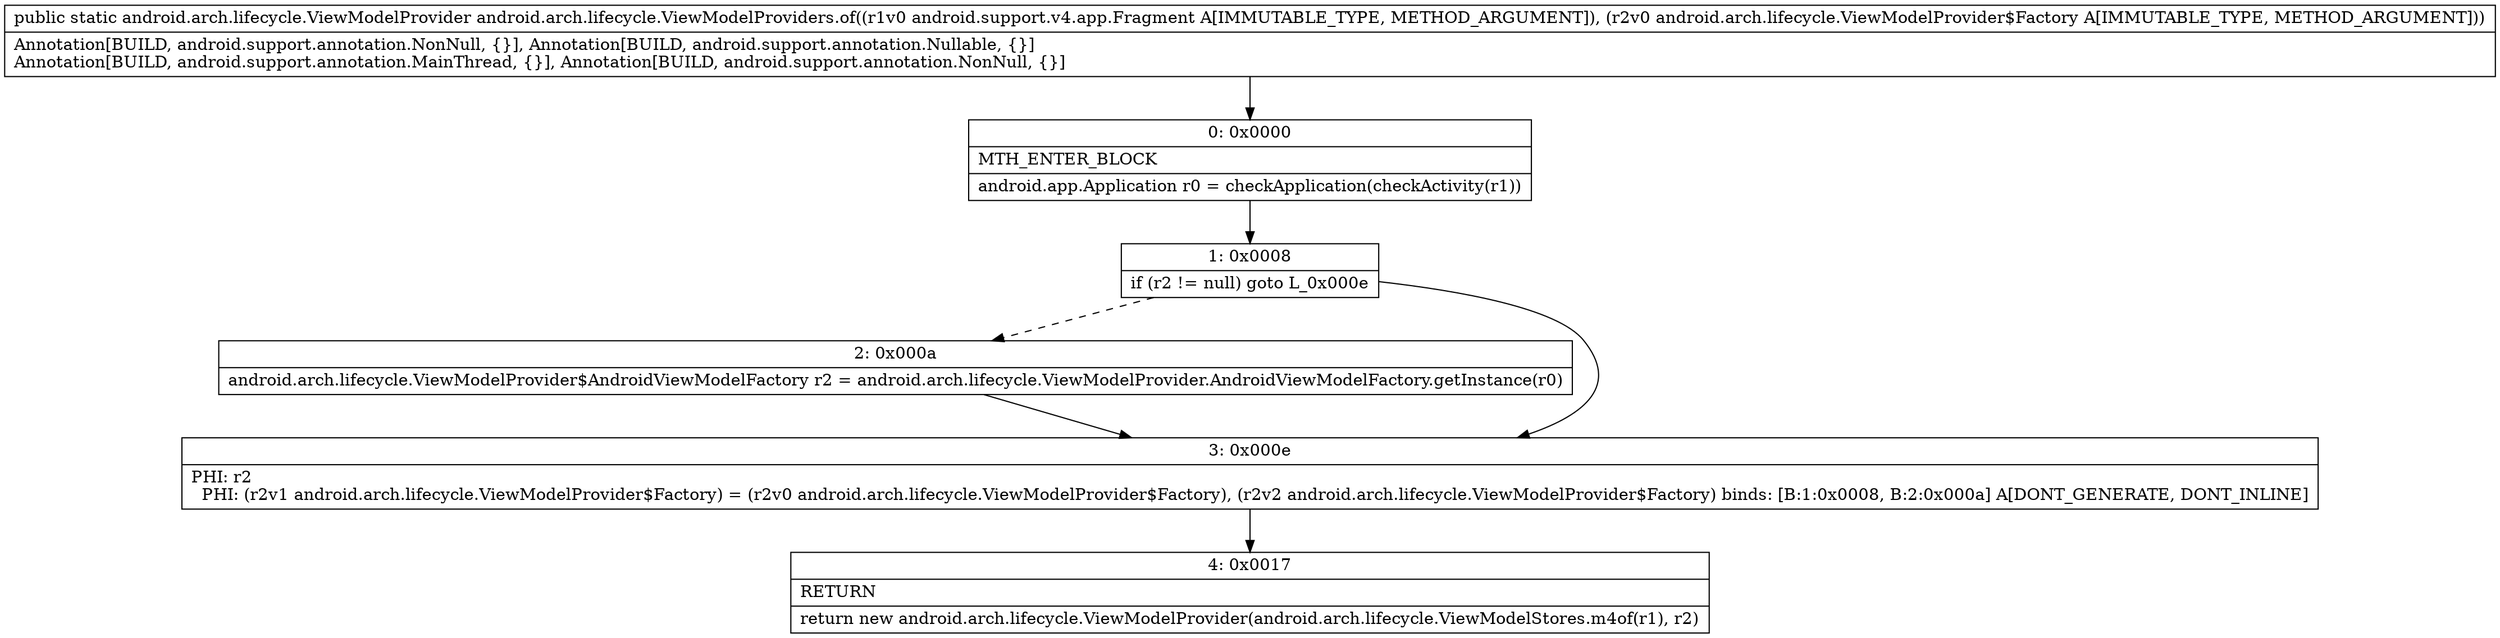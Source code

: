 digraph "CFG forandroid.arch.lifecycle.ViewModelProviders.of(Landroid\/support\/v4\/app\/Fragment;Landroid\/arch\/lifecycle\/ViewModelProvider$Factory;)Landroid\/arch\/lifecycle\/ViewModelProvider;" {
Node_0 [shape=record,label="{0\:\ 0x0000|MTH_ENTER_BLOCK\l|android.app.Application r0 = checkApplication(checkActivity(r1))\l}"];
Node_1 [shape=record,label="{1\:\ 0x0008|if (r2 != null) goto L_0x000e\l}"];
Node_2 [shape=record,label="{2\:\ 0x000a|android.arch.lifecycle.ViewModelProvider$AndroidViewModelFactory r2 = android.arch.lifecycle.ViewModelProvider.AndroidViewModelFactory.getInstance(r0)\l}"];
Node_3 [shape=record,label="{3\:\ 0x000e|PHI: r2 \l  PHI: (r2v1 android.arch.lifecycle.ViewModelProvider$Factory) = (r2v0 android.arch.lifecycle.ViewModelProvider$Factory), (r2v2 android.arch.lifecycle.ViewModelProvider$Factory) binds: [B:1:0x0008, B:2:0x000a] A[DONT_GENERATE, DONT_INLINE]\l}"];
Node_4 [shape=record,label="{4\:\ 0x0017|RETURN\l|return new android.arch.lifecycle.ViewModelProvider(android.arch.lifecycle.ViewModelStores.m4of(r1), r2)\l}"];
MethodNode[shape=record,label="{public static android.arch.lifecycle.ViewModelProvider android.arch.lifecycle.ViewModelProviders.of((r1v0 android.support.v4.app.Fragment A[IMMUTABLE_TYPE, METHOD_ARGUMENT]), (r2v0 android.arch.lifecycle.ViewModelProvider$Factory A[IMMUTABLE_TYPE, METHOD_ARGUMENT]))  | Annotation[BUILD, android.support.annotation.NonNull, \{\}], Annotation[BUILD, android.support.annotation.Nullable, \{\}]\lAnnotation[BUILD, android.support.annotation.MainThread, \{\}], Annotation[BUILD, android.support.annotation.NonNull, \{\}]\l}"];
MethodNode -> Node_0;
Node_0 -> Node_1;
Node_1 -> Node_2[style=dashed];
Node_1 -> Node_3;
Node_2 -> Node_3;
Node_3 -> Node_4;
}


